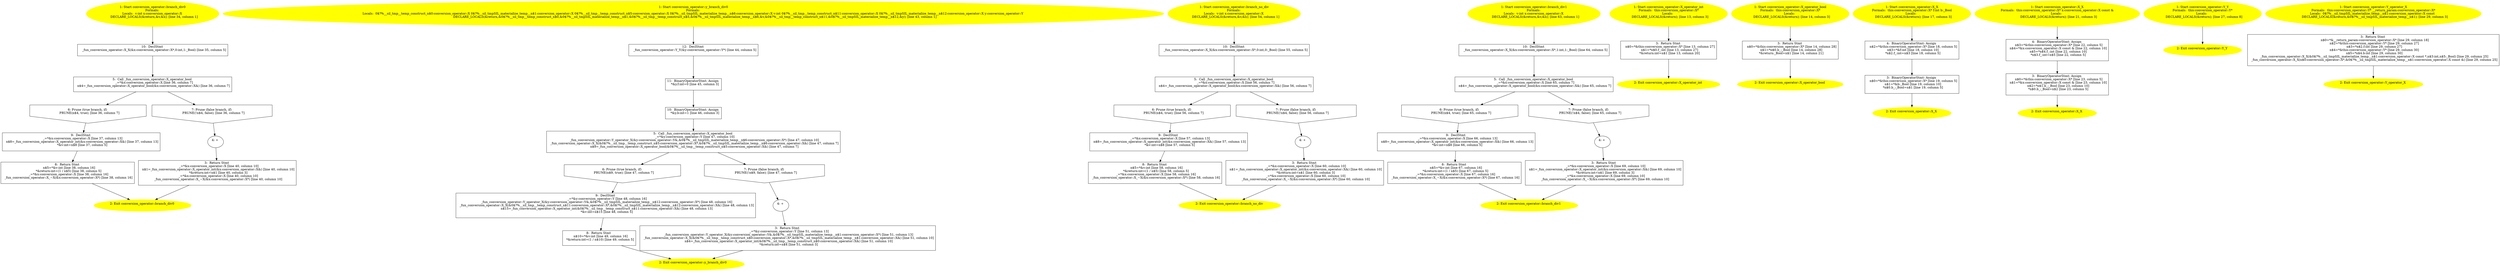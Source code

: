 /* @generated */
digraph cfg {
"branch_div0#conversion_operator#6762751670974669482.0ad6ec49c1dc8988836c6e44e9d2b402_1" [label="1: Start conversion_operator::branch_div0\nFormals: \nLocals:  v:int x:conversion_operator::X \n   DECLARE_LOCALS(&return,&v,&x); [line 34, column 1]\n " color=yellow style=filled]
	

	 "branch_div0#conversion_operator#6762751670974669482.0ad6ec49c1dc8988836c6e44e9d2b402_1" -> "branch_div0#conversion_operator#6762751670974669482.0ad6ec49c1dc8988836c6e44e9d2b402_10" ;
"branch_div0#conversion_operator#6762751670974669482.0ad6ec49c1dc8988836c6e44e9d2b402_2" [label="2: Exit conversion_operator::branch_div0 \n  " color=yellow style=filled]
	

"branch_div0#conversion_operator#6762751670974669482.0ad6ec49c1dc8988836c6e44e9d2b402_3" [label="3:  Return Stmt \n   _=*&x:conversion_operator::X [line 40, column 10]\n  n$1=_fun_conversion_operator::X_operator_int(&x:conversion_operator::X&) [line 40, column 10]\n  *&return:int=n$1 [line 40, column 3]\n  _=*&x:conversion_operator::X [line 40, column 10]\n  _fun_conversion_operator::X_~X(&x:conversion_operator::X*) [line 40, column 10]\n " shape="box"]
	

	 "branch_div0#conversion_operator#6762751670974669482.0ad6ec49c1dc8988836c6e44e9d2b402_3" -> "branch_div0#conversion_operator#6762751670974669482.0ad6ec49c1dc8988836c6e44e9d2b402_2" ;
"branch_div0#conversion_operator#6762751670974669482.0ad6ec49c1dc8988836c6e44e9d2b402_4" [label="4: + \n  " ]
	

	 "branch_div0#conversion_operator#6762751670974669482.0ad6ec49c1dc8988836c6e44e9d2b402_4" -> "branch_div0#conversion_operator#6762751670974669482.0ad6ec49c1dc8988836c6e44e9d2b402_3" ;
"branch_div0#conversion_operator#6762751670974669482.0ad6ec49c1dc8988836c6e44e9d2b402_5" [label="5:  Call _fun_conversion_operator::X_operator_bool \n   _=*&x:conversion_operator::X [line 36, column 7]\n  n$4=_fun_conversion_operator::X_operator_bool(&x:conversion_operator::X&) [line 36, column 7]\n " shape="box"]
	

	 "branch_div0#conversion_operator#6762751670974669482.0ad6ec49c1dc8988836c6e44e9d2b402_5" -> "branch_div0#conversion_operator#6762751670974669482.0ad6ec49c1dc8988836c6e44e9d2b402_6" ;
	 "branch_div0#conversion_operator#6762751670974669482.0ad6ec49c1dc8988836c6e44e9d2b402_5" -> "branch_div0#conversion_operator#6762751670974669482.0ad6ec49c1dc8988836c6e44e9d2b402_7" ;
"branch_div0#conversion_operator#6762751670974669482.0ad6ec49c1dc8988836c6e44e9d2b402_6" [label="6: Prune (true branch, if) \n   PRUNE(n$4, true); [line 36, column 7]\n " shape="invhouse"]
	

	 "branch_div0#conversion_operator#6762751670974669482.0ad6ec49c1dc8988836c6e44e9d2b402_6" -> "branch_div0#conversion_operator#6762751670974669482.0ad6ec49c1dc8988836c6e44e9d2b402_9" ;
"branch_div0#conversion_operator#6762751670974669482.0ad6ec49c1dc8988836c6e44e9d2b402_7" [label="7: Prune (false branch, if) \n   PRUNE(!n$4, false); [line 36, column 7]\n " shape="invhouse"]
	

	 "branch_div0#conversion_operator#6762751670974669482.0ad6ec49c1dc8988836c6e44e9d2b402_7" -> "branch_div0#conversion_operator#6762751670974669482.0ad6ec49c1dc8988836c6e44e9d2b402_4" ;
"branch_div0#conversion_operator#6762751670974669482.0ad6ec49c1dc8988836c6e44e9d2b402_8" [label="8:  Return Stmt \n   n$5=*&v:int [line 38, column 16]\n  *&return:int=(1 / n$5) [line 38, column 5]\n  _=*&x:conversion_operator::X [line 38, column 16]\n  _fun_conversion_operator::X_~X(&x:conversion_operator::X*) [line 38, column 16]\n " shape="box"]
	

	 "branch_div0#conversion_operator#6762751670974669482.0ad6ec49c1dc8988836c6e44e9d2b402_8" -> "branch_div0#conversion_operator#6762751670974669482.0ad6ec49c1dc8988836c6e44e9d2b402_2" ;
"branch_div0#conversion_operator#6762751670974669482.0ad6ec49c1dc8988836c6e44e9d2b402_9" [label="9:  DeclStmt \n   _=*&x:conversion_operator::X [line 37, column 13]\n  n$8=_fun_conversion_operator::X_operator_int(&x:conversion_operator::X&) [line 37, column 13]\n  *&v:int=n$8 [line 37, column 5]\n " shape="box"]
	

	 "branch_div0#conversion_operator#6762751670974669482.0ad6ec49c1dc8988836c6e44e9d2b402_9" -> "branch_div0#conversion_operator#6762751670974669482.0ad6ec49c1dc8988836c6e44e9d2b402_8" ;
"branch_div0#conversion_operator#6762751670974669482.0ad6ec49c1dc8988836c6e44e9d2b402_10" [label="10:  DeclStmt \n   _fun_conversion_operator::X_X(&x:conversion_operator::X*,0:int,1:_Bool) [line 35, column 5]\n " shape="box"]
	

	 "branch_div0#conversion_operator#6762751670974669482.0ad6ec49c1dc8988836c6e44e9d2b402_10" -> "branch_div0#conversion_operator#6762751670974669482.0ad6ec49c1dc8988836c6e44e9d2b402_5" ;
"y_branch_div0#conversion_operator#7606471872775172252.4a93f184f35976e9e7dc6663bc4d47a2_1" [label="1: Start conversion_operator::y_branch_div0\nFormals: \nLocals:  0$?%__sil_tmp__temp_construct_n$0:conversion_operator::X 0$?%__sil_tmpSIL_materialize_temp__n$1:conversion_operator::X 0$?%__sil_tmp__temp_construct_n$5:conversion_operator::X 0$?%__sil_tmpSIL_materialize_temp__n$6:conversion_operator::X v:int 0$?%__sil_tmp__temp_construct_n$11:conversion_operator::X 0$?%__sil_tmpSIL_materialize_temp__n$12:conversion_operator::X y:conversion_operator::Y \n   DECLARE_LOCALS(&return,&0$?%__sil_tmp__temp_construct_n$0,&0$?%__sil_tmpSIL_materialize_temp__n$1,&0$?%__sil_tmp__temp_construct_n$5,&0$?%__sil_tmpSIL_materialize_temp__n$6,&v,&0$?%__sil_tmp__temp_construct_n$11,&0$?%__sil_tmpSIL_materialize_temp__n$12,&y); [line 43, column 1]\n " color=yellow style=filled]
	

	 "y_branch_div0#conversion_operator#7606471872775172252.4a93f184f35976e9e7dc6663bc4d47a2_1" -> "y_branch_div0#conversion_operator#7606471872775172252.4a93f184f35976e9e7dc6663bc4d47a2_12" ;
"y_branch_div0#conversion_operator#7606471872775172252.4a93f184f35976e9e7dc6663bc4d47a2_2" [label="2: Exit conversion_operator::y_branch_div0 \n  " color=yellow style=filled]
	

"y_branch_div0#conversion_operator#7606471872775172252.4a93f184f35976e9e7dc6663bc4d47a2_3" [label="3:  Return Stmt \n   _=*&y:conversion_operator::Y [line 51, column 13]\n  _fun_conversion_operator::Y_operator_X(&y:conversion_operator::Y&,&0$?%__sil_tmpSIL_materialize_temp__n$1:conversion_operator::X*) [line 51, column 13]\n  _fun_conversion_operator::X_X(&0$?%__sil_tmp__temp_construct_n$0:conversion_operator::X*,&0$?%__sil_tmpSIL_materialize_temp__n$1:conversion_operator::X&) [line 51, column 10]\n  n$4=_fun_conversion_operator::X_operator_int(&0$?%__sil_tmp__temp_construct_n$0:conversion_operator::X&) [line 51, column 10]\n  *&return:int=n$4 [line 51, column 3]\n " shape="box"]
	

	 "y_branch_div0#conversion_operator#7606471872775172252.4a93f184f35976e9e7dc6663bc4d47a2_3" -> "y_branch_div0#conversion_operator#7606471872775172252.4a93f184f35976e9e7dc6663bc4d47a2_2" ;
"y_branch_div0#conversion_operator#7606471872775172252.4a93f184f35976e9e7dc6663bc4d47a2_4" [label="4: + \n  " ]
	

	 "y_branch_div0#conversion_operator#7606471872775172252.4a93f184f35976e9e7dc6663bc4d47a2_4" -> "y_branch_div0#conversion_operator#7606471872775172252.4a93f184f35976e9e7dc6663bc4d47a2_3" ;
"y_branch_div0#conversion_operator#7606471872775172252.4a93f184f35976e9e7dc6663bc4d47a2_5" [label="5:  Call _fun_conversion_operator::X_operator_bool \n   _=*&y:conversion_operator::Y [line 47, column 10]\n  _fun_conversion_operator::Y_operator_X(&y:conversion_operator::Y&,&0$?%__sil_tmpSIL_materialize_temp__n$6:conversion_operator::X*) [line 47, column 10]\n  _fun_conversion_operator::X_X(&0$?%__sil_tmp__temp_construct_n$5:conversion_operator::X*,&0$?%__sil_tmpSIL_materialize_temp__n$6:conversion_operator::X&) [line 47, column 7]\n  n$9=_fun_conversion_operator::X_operator_bool(&0$?%__sil_tmp__temp_construct_n$5:conversion_operator::X&) [line 47, column 7]\n " shape="box"]
	

	 "y_branch_div0#conversion_operator#7606471872775172252.4a93f184f35976e9e7dc6663bc4d47a2_5" -> "y_branch_div0#conversion_operator#7606471872775172252.4a93f184f35976e9e7dc6663bc4d47a2_6" ;
	 "y_branch_div0#conversion_operator#7606471872775172252.4a93f184f35976e9e7dc6663bc4d47a2_5" -> "y_branch_div0#conversion_operator#7606471872775172252.4a93f184f35976e9e7dc6663bc4d47a2_7" ;
"y_branch_div0#conversion_operator#7606471872775172252.4a93f184f35976e9e7dc6663bc4d47a2_6" [label="6: Prune (true branch, if) \n   PRUNE(n$9, true); [line 47, column 7]\n " shape="invhouse"]
	

	 "y_branch_div0#conversion_operator#7606471872775172252.4a93f184f35976e9e7dc6663bc4d47a2_6" -> "y_branch_div0#conversion_operator#7606471872775172252.4a93f184f35976e9e7dc6663bc4d47a2_9" ;
"y_branch_div0#conversion_operator#7606471872775172252.4a93f184f35976e9e7dc6663bc4d47a2_7" [label="7: Prune (false branch, if) \n   PRUNE(!n$9, false); [line 47, column 7]\n " shape="invhouse"]
	

	 "y_branch_div0#conversion_operator#7606471872775172252.4a93f184f35976e9e7dc6663bc4d47a2_7" -> "y_branch_div0#conversion_operator#7606471872775172252.4a93f184f35976e9e7dc6663bc4d47a2_4" ;
"y_branch_div0#conversion_operator#7606471872775172252.4a93f184f35976e9e7dc6663bc4d47a2_8" [label="8:  Return Stmt \n   n$10=*&v:int [line 49, column 16]\n  *&return:int=(1 / n$10) [line 49, column 5]\n " shape="box"]
	

	 "y_branch_div0#conversion_operator#7606471872775172252.4a93f184f35976e9e7dc6663bc4d47a2_8" -> "y_branch_div0#conversion_operator#7606471872775172252.4a93f184f35976e9e7dc6663bc4d47a2_2" ;
"y_branch_div0#conversion_operator#7606471872775172252.4a93f184f35976e9e7dc6663bc4d47a2_9" [label="9:  DeclStmt \n   _=*&y:conversion_operator::Y [line 48, column 16]\n  _fun_conversion_operator::Y_operator_X(&y:conversion_operator::Y&,&0$?%__sil_tmpSIL_materialize_temp__n$12:conversion_operator::X*) [line 48, column 16]\n  _fun_conversion_operator::X_X(&0$?%__sil_tmp__temp_construct_n$11:conversion_operator::X*,&0$?%__sil_tmpSIL_materialize_temp__n$12:conversion_operator::X&) [line 48, column 13]\n  n$15=_fun_conversion_operator::X_operator_int(&0$?%__sil_tmp__temp_construct_n$11:conversion_operator::X&) [line 48, column 13]\n  *&v:int=n$15 [line 48, column 5]\n " shape="box"]
	

	 "y_branch_div0#conversion_operator#7606471872775172252.4a93f184f35976e9e7dc6663bc4d47a2_9" -> "y_branch_div0#conversion_operator#7606471872775172252.4a93f184f35976e9e7dc6663bc4d47a2_8" ;
"y_branch_div0#conversion_operator#7606471872775172252.4a93f184f35976e9e7dc6663bc4d47a2_10" [label="10:  BinaryOperatorStmt: Assign \n   *&y.b:int=1 [line 46, column 3]\n " shape="box"]
	

	 "y_branch_div0#conversion_operator#7606471872775172252.4a93f184f35976e9e7dc6663bc4d47a2_10" -> "y_branch_div0#conversion_operator#7606471872775172252.4a93f184f35976e9e7dc6663bc4d47a2_5" ;
"y_branch_div0#conversion_operator#7606471872775172252.4a93f184f35976e9e7dc6663bc4d47a2_11" [label="11:  BinaryOperatorStmt: Assign \n   *&y.f:int=0 [line 45, column 3]\n " shape="box"]
	

	 "y_branch_div0#conversion_operator#7606471872775172252.4a93f184f35976e9e7dc6663bc4d47a2_11" -> "y_branch_div0#conversion_operator#7606471872775172252.4a93f184f35976e9e7dc6663bc4d47a2_10" ;
"y_branch_div0#conversion_operator#7606471872775172252.4a93f184f35976e9e7dc6663bc4d47a2_12" [label="12:  DeclStmt \n   _fun_conversion_operator::Y_Y(&y:conversion_operator::Y*) [line 44, column 5]\n " shape="box"]
	

	 "y_branch_div0#conversion_operator#7606471872775172252.4a93f184f35976e9e7dc6663bc4d47a2_12" -> "y_branch_div0#conversion_operator#7606471872775172252.4a93f184f35976e9e7dc6663bc4d47a2_11" ;
"branch_no_div#conversion_operator#18429458682592639842.4c7cf0cc20989fd2ea431840e11b2521_1" [label="1: Start conversion_operator::branch_no_div\nFormals: \nLocals:  v:int x:conversion_operator::X \n   DECLARE_LOCALS(&return,&v,&x); [line 54, column 1]\n " color=yellow style=filled]
	

	 "branch_no_div#conversion_operator#18429458682592639842.4c7cf0cc20989fd2ea431840e11b2521_1" -> "branch_no_div#conversion_operator#18429458682592639842.4c7cf0cc20989fd2ea431840e11b2521_10" ;
"branch_no_div#conversion_operator#18429458682592639842.4c7cf0cc20989fd2ea431840e11b2521_2" [label="2: Exit conversion_operator::branch_no_div \n  " color=yellow style=filled]
	

"branch_no_div#conversion_operator#18429458682592639842.4c7cf0cc20989fd2ea431840e11b2521_3" [label="3:  Return Stmt \n   _=*&x:conversion_operator::X [line 60, column 10]\n  n$1=_fun_conversion_operator::X_operator_int(&x:conversion_operator::X&) [line 60, column 10]\n  *&return:int=n$1 [line 60, column 3]\n  _=*&x:conversion_operator::X [line 60, column 10]\n  _fun_conversion_operator::X_~X(&x:conversion_operator::X*) [line 60, column 10]\n " shape="box"]
	

	 "branch_no_div#conversion_operator#18429458682592639842.4c7cf0cc20989fd2ea431840e11b2521_3" -> "branch_no_div#conversion_operator#18429458682592639842.4c7cf0cc20989fd2ea431840e11b2521_2" ;
"branch_no_div#conversion_operator#18429458682592639842.4c7cf0cc20989fd2ea431840e11b2521_4" [label="4: + \n  " ]
	

	 "branch_no_div#conversion_operator#18429458682592639842.4c7cf0cc20989fd2ea431840e11b2521_4" -> "branch_no_div#conversion_operator#18429458682592639842.4c7cf0cc20989fd2ea431840e11b2521_3" ;
"branch_no_div#conversion_operator#18429458682592639842.4c7cf0cc20989fd2ea431840e11b2521_5" [label="5:  Call _fun_conversion_operator::X_operator_bool \n   _=*&x:conversion_operator::X [line 56, column 7]\n  n$4=_fun_conversion_operator::X_operator_bool(&x:conversion_operator::X&) [line 56, column 7]\n " shape="box"]
	

	 "branch_no_div#conversion_operator#18429458682592639842.4c7cf0cc20989fd2ea431840e11b2521_5" -> "branch_no_div#conversion_operator#18429458682592639842.4c7cf0cc20989fd2ea431840e11b2521_6" ;
	 "branch_no_div#conversion_operator#18429458682592639842.4c7cf0cc20989fd2ea431840e11b2521_5" -> "branch_no_div#conversion_operator#18429458682592639842.4c7cf0cc20989fd2ea431840e11b2521_7" ;
"branch_no_div#conversion_operator#18429458682592639842.4c7cf0cc20989fd2ea431840e11b2521_6" [label="6: Prune (true branch, if) \n   PRUNE(n$4, true); [line 56, column 7]\n " shape="invhouse"]
	

	 "branch_no_div#conversion_operator#18429458682592639842.4c7cf0cc20989fd2ea431840e11b2521_6" -> "branch_no_div#conversion_operator#18429458682592639842.4c7cf0cc20989fd2ea431840e11b2521_9" ;
"branch_no_div#conversion_operator#18429458682592639842.4c7cf0cc20989fd2ea431840e11b2521_7" [label="7: Prune (false branch, if) \n   PRUNE(!n$4, false); [line 56, column 7]\n " shape="invhouse"]
	

	 "branch_no_div#conversion_operator#18429458682592639842.4c7cf0cc20989fd2ea431840e11b2521_7" -> "branch_no_div#conversion_operator#18429458682592639842.4c7cf0cc20989fd2ea431840e11b2521_4" ;
"branch_no_div#conversion_operator#18429458682592639842.4c7cf0cc20989fd2ea431840e11b2521_8" [label="8:  Return Stmt \n   n$5=*&v:int [line 58, column 16]\n  *&return:int=(1 / n$5) [line 58, column 5]\n  _=*&x:conversion_operator::X [line 58, column 16]\n  _fun_conversion_operator::X_~X(&x:conversion_operator::X*) [line 58, column 16]\n " shape="box"]
	

	 "branch_no_div#conversion_operator#18429458682592639842.4c7cf0cc20989fd2ea431840e11b2521_8" -> "branch_no_div#conversion_operator#18429458682592639842.4c7cf0cc20989fd2ea431840e11b2521_2" ;
"branch_no_div#conversion_operator#18429458682592639842.4c7cf0cc20989fd2ea431840e11b2521_9" [label="9:  DeclStmt \n   _=*&x:conversion_operator::X [line 57, column 13]\n  n$8=_fun_conversion_operator::X_operator_int(&x:conversion_operator::X&) [line 57, column 13]\n  *&v:int=n$8 [line 57, column 5]\n " shape="box"]
	

	 "branch_no_div#conversion_operator#18429458682592639842.4c7cf0cc20989fd2ea431840e11b2521_9" -> "branch_no_div#conversion_operator#18429458682592639842.4c7cf0cc20989fd2ea431840e11b2521_8" ;
"branch_no_div#conversion_operator#18429458682592639842.4c7cf0cc20989fd2ea431840e11b2521_10" [label="10:  DeclStmt \n   _fun_conversion_operator::X_X(&x:conversion_operator::X*,0:int,0:_Bool) [line 55, column 5]\n " shape="box"]
	

	 "branch_no_div#conversion_operator#18429458682592639842.4c7cf0cc20989fd2ea431840e11b2521_10" -> "branch_no_div#conversion_operator#18429458682592639842.4c7cf0cc20989fd2ea431840e11b2521_5" ;
"branch_div1#conversion_operator#6025807300888085665.f3ee34cea9ff5d10407119d4b377adc2_1" [label="1: Start conversion_operator::branch_div1\nFormals: \nLocals:  v:int x:conversion_operator::X \n   DECLARE_LOCALS(&return,&v,&x); [line 63, column 1]\n " color=yellow style=filled]
	

	 "branch_div1#conversion_operator#6025807300888085665.f3ee34cea9ff5d10407119d4b377adc2_1" -> "branch_div1#conversion_operator#6025807300888085665.f3ee34cea9ff5d10407119d4b377adc2_10" ;
"branch_div1#conversion_operator#6025807300888085665.f3ee34cea9ff5d10407119d4b377adc2_2" [label="2: Exit conversion_operator::branch_div1 \n  " color=yellow style=filled]
	

"branch_div1#conversion_operator#6025807300888085665.f3ee34cea9ff5d10407119d4b377adc2_3" [label="3:  Return Stmt \n   _=*&x:conversion_operator::X [line 69, column 10]\n  n$1=_fun_conversion_operator::X_operator_int(&x:conversion_operator::X&) [line 69, column 10]\n  *&return:int=n$1 [line 69, column 3]\n  _=*&x:conversion_operator::X [line 69, column 10]\n  _fun_conversion_operator::X_~X(&x:conversion_operator::X*) [line 69, column 10]\n " shape="box"]
	

	 "branch_div1#conversion_operator#6025807300888085665.f3ee34cea9ff5d10407119d4b377adc2_3" -> "branch_div1#conversion_operator#6025807300888085665.f3ee34cea9ff5d10407119d4b377adc2_2" ;
"branch_div1#conversion_operator#6025807300888085665.f3ee34cea9ff5d10407119d4b377adc2_4" [label="4: + \n  " ]
	

	 "branch_div1#conversion_operator#6025807300888085665.f3ee34cea9ff5d10407119d4b377adc2_4" -> "branch_div1#conversion_operator#6025807300888085665.f3ee34cea9ff5d10407119d4b377adc2_3" ;
"branch_div1#conversion_operator#6025807300888085665.f3ee34cea9ff5d10407119d4b377adc2_5" [label="5:  Call _fun_conversion_operator::X_operator_bool \n   _=*&x:conversion_operator::X [line 65, column 7]\n  n$4=_fun_conversion_operator::X_operator_bool(&x:conversion_operator::X&) [line 65, column 7]\n " shape="box"]
	

	 "branch_div1#conversion_operator#6025807300888085665.f3ee34cea9ff5d10407119d4b377adc2_5" -> "branch_div1#conversion_operator#6025807300888085665.f3ee34cea9ff5d10407119d4b377adc2_6" ;
	 "branch_div1#conversion_operator#6025807300888085665.f3ee34cea9ff5d10407119d4b377adc2_5" -> "branch_div1#conversion_operator#6025807300888085665.f3ee34cea9ff5d10407119d4b377adc2_7" ;
"branch_div1#conversion_operator#6025807300888085665.f3ee34cea9ff5d10407119d4b377adc2_6" [label="6: Prune (true branch, if) \n   PRUNE(n$4, true); [line 65, column 7]\n " shape="invhouse"]
	

	 "branch_div1#conversion_operator#6025807300888085665.f3ee34cea9ff5d10407119d4b377adc2_6" -> "branch_div1#conversion_operator#6025807300888085665.f3ee34cea9ff5d10407119d4b377adc2_9" ;
"branch_div1#conversion_operator#6025807300888085665.f3ee34cea9ff5d10407119d4b377adc2_7" [label="7: Prune (false branch, if) \n   PRUNE(!n$4, false); [line 65, column 7]\n " shape="invhouse"]
	

	 "branch_div1#conversion_operator#6025807300888085665.f3ee34cea9ff5d10407119d4b377adc2_7" -> "branch_div1#conversion_operator#6025807300888085665.f3ee34cea9ff5d10407119d4b377adc2_4" ;
"branch_div1#conversion_operator#6025807300888085665.f3ee34cea9ff5d10407119d4b377adc2_8" [label="8:  Return Stmt \n   n$5=*&v:int [line 67, column 16]\n  *&return:int=(1 / n$5) [line 67, column 5]\n  _=*&x:conversion_operator::X [line 67, column 16]\n  _fun_conversion_operator::X_~X(&x:conversion_operator::X*) [line 67, column 16]\n " shape="box"]
	

	 "branch_div1#conversion_operator#6025807300888085665.f3ee34cea9ff5d10407119d4b377adc2_8" -> "branch_div1#conversion_operator#6025807300888085665.f3ee34cea9ff5d10407119d4b377adc2_2" ;
"branch_div1#conversion_operator#6025807300888085665.f3ee34cea9ff5d10407119d4b377adc2_9" [label="9:  DeclStmt \n   _=*&x:conversion_operator::X [line 66, column 13]\n  n$8=_fun_conversion_operator::X_operator_int(&x:conversion_operator::X&) [line 66, column 13]\n  *&v:int=n$8 [line 66, column 5]\n " shape="box"]
	

	 "branch_div1#conversion_operator#6025807300888085665.f3ee34cea9ff5d10407119d4b377adc2_9" -> "branch_div1#conversion_operator#6025807300888085665.f3ee34cea9ff5d10407119d4b377adc2_8" ;
"branch_div1#conversion_operator#6025807300888085665.f3ee34cea9ff5d10407119d4b377adc2_10" [label="10:  DeclStmt \n   _fun_conversion_operator::X_X(&x:conversion_operator::X*,1:int,1:_Bool) [line 64, column 5]\n " shape="box"]
	

	 "branch_div1#conversion_operator#6025807300888085665.f3ee34cea9ff5d10407119d4b377adc2_10" -> "branch_div1#conversion_operator#6025807300888085665.f3ee34cea9ff5d10407119d4b377adc2_5" ;
"operator_int#X#conversion_operator#(11584960464019118495).bbe1ab264905e56e75a1b45ae475ffe0_1" [label="1: Start conversion_operator::X_operator_int\nFormals:  this:conversion_operator::X*\nLocals:  \n   DECLARE_LOCALS(&return); [line 13, column 3]\n " color=yellow style=filled]
	

	 "operator_int#X#conversion_operator#(11584960464019118495).bbe1ab264905e56e75a1b45ae475ffe0_1" -> "operator_int#X#conversion_operator#(11584960464019118495).bbe1ab264905e56e75a1b45ae475ffe0_3" ;
"operator_int#X#conversion_operator#(11584960464019118495).bbe1ab264905e56e75a1b45ae475ffe0_2" [label="2: Exit conversion_operator::X_operator_int \n  " color=yellow style=filled]
	

"operator_int#X#conversion_operator#(11584960464019118495).bbe1ab264905e56e75a1b45ae475ffe0_3" [label="3:  Return Stmt \n   n$0=*&this:conversion_operator::X* [line 13, column 27]\n  n$1=*n$0.f_:int [line 13, column 27]\n  *&return:int=n$1 [line 13, column 20]\n " shape="box"]
	

	 "operator_int#X#conversion_operator#(11584960464019118495).bbe1ab264905e56e75a1b45ae475ffe0_3" -> "operator_int#X#conversion_operator#(11584960464019118495).bbe1ab264905e56e75a1b45ae475ffe0_2" ;
"operator_bool#X#conversion_operator#(8462049473072140514).68eca81e12b5c1864b348d6f60158ae6_1" [label="1: Start conversion_operator::X_operator_bool\nFormals:  this:conversion_operator::X*\nLocals:  \n   DECLARE_LOCALS(&return); [line 14, column 3]\n " color=yellow style=filled]
	

	 "operator_bool#X#conversion_operator#(8462049473072140514).68eca81e12b5c1864b348d6f60158ae6_1" -> "operator_bool#X#conversion_operator#(8462049473072140514).68eca81e12b5c1864b348d6f60158ae6_3" ;
"operator_bool#X#conversion_operator#(8462049473072140514).68eca81e12b5c1864b348d6f60158ae6_2" [label="2: Exit conversion_operator::X_operator_bool \n  " color=yellow style=filled]
	

"operator_bool#X#conversion_operator#(8462049473072140514).68eca81e12b5c1864b348d6f60158ae6_3" [label="3:  Return Stmt \n   n$0=*&this:conversion_operator::X* [line 14, column 28]\n  n$1=*n$0.b_:_Bool [line 14, column 28]\n  *&return:_Bool=n$1 [line 14, column 21]\n " shape="box"]
	

	 "operator_bool#X#conversion_operator#(8462049473072140514).68eca81e12b5c1864b348d6f60158ae6_3" -> "operator_bool#X#conversion_operator#(8462049473072140514).68eca81e12b5c1864b348d6f60158ae6_2" ;
"X#X#conversion_operator#{3369558305026158368}.bef059c92c6377f62516e101c1177cad_1" [label="1: Start conversion_operator::X_X\nFormals:  this:conversion_operator::X* f:int b:_Bool\nLocals:  \n   DECLARE_LOCALS(&return); [line 17, column 3]\n " color=yellow style=filled]
	

	 "X#X#conversion_operator#{3369558305026158368}.bef059c92c6377f62516e101c1177cad_1" -> "X#X#conversion_operator#{3369558305026158368}.bef059c92c6377f62516e101c1177cad_4" ;
"X#X#conversion_operator#{3369558305026158368}.bef059c92c6377f62516e101c1177cad_2" [label="2: Exit conversion_operator::X_X \n  " color=yellow style=filled]
	

"X#X#conversion_operator#{3369558305026158368}.bef059c92c6377f62516e101c1177cad_3" [label="3:  BinaryOperatorStmt: Assign \n   n$0=*&this:conversion_operator::X* [line 19, column 5]\n  n$1=*&b:_Bool [line 19, column 10]\n  *n$0.b_:_Bool=n$1 [line 19, column 5]\n " shape="box"]
	

	 "X#X#conversion_operator#{3369558305026158368}.bef059c92c6377f62516e101c1177cad_3" -> "X#X#conversion_operator#{3369558305026158368}.bef059c92c6377f62516e101c1177cad_2" ;
"X#X#conversion_operator#{3369558305026158368}.bef059c92c6377f62516e101c1177cad_4" [label="4:  BinaryOperatorStmt: Assign \n   n$2=*&this:conversion_operator::X* [line 18, column 5]\n  n$3=*&f:int [line 18, column 10]\n  *n$2.f_:int=n$3 [line 18, column 5]\n " shape="box"]
	

	 "X#X#conversion_operator#{3369558305026158368}.bef059c92c6377f62516e101c1177cad_4" -> "X#X#conversion_operator#{3369558305026158368}.bef059c92c6377f62516e101c1177cad_3" ;
"X#X#conversion_operator#{10042806963993343440}.3443e3517905e53c0b3c27c57963d3c9_1" [label="1: Start conversion_operator::X_X\nFormals:  this:conversion_operator::X* x:conversion_operator::X const &\nLocals:  \n   DECLARE_LOCALS(&return); [line 21, column 3]\n " color=yellow style=filled]
	

	 "X#X#conversion_operator#{10042806963993343440}.3443e3517905e53c0b3c27c57963d3c9_1" -> "X#X#conversion_operator#{10042806963993343440}.3443e3517905e53c0b3c27c57963d3c9_4" ;
"X#X#conversion_operator#{10042806963993343440}.3443e3517905e53c0b3c27c57963d3c9_2" [label="2: Exit conversion_operator::X_X \n  " color=yellow style=filled]
	

"X#X#conversion_operator#{10042806963993343440}.3443e3517905e53c0b3c27c57963d3c9_3" [label="3:  BinaryOperatorStmt: Assign \n   n$0=*&this:conversion_operator::X* [line 23, column 5]\n  n$1=*&x:conversion_operator::X const & [line 23, column 10]\n  n$2=*n$1.b_:_Bool [line 23, column 10]\n  *n$0.b_:_Bool=n$2 [line 23, column 5]\n " shape="box"]
	

	 "X#X#conversion_operator#{10042806963993343440}.3443e3517905e53c0b3c27c57963d3c9_3" -> "X#X#conversion_operator#{10042806963993343440}.3443e3517905e53c0b3c27c57963d3c9_2" ;
"X#X#conversion_operator#{10042806963993343440}.3443e3517905e53c0b3c27c57963d3c9_4" [label="4:  BinaryOperatorStmt: Assign \n   n$3=*&this:conversion_operator::X* [line 22, column 5]\n  n$4=*&x:conversion_operator::X const & [line 22, column 10]\n  n$5=*n$4.f_:int [line 22, column 10]\n  *n$3.f_:int=n$5 [line 22, column 5]\n " shape="box"]
	

	 "X#X#conversion_operator#{10042806963993343440}.3443e3517905e53c0b3c27c57963d3c9_4" -> "X#X#conversion_operator#{10042806963993343440}.3443e3517905e53c0b3c27c57963d3c9_3" ;
"Y#Y#conversion_operator#{2209317117193064868}.b5b04122b8822499b024fd96b2c79e26_1" [label="1: Start conversion_operator::Y_Y\nFormals:  this:conversion_operator::Y*\nLocals:  \n   DECLARE_LOCALS(&return); [line 27, column 8]\n " color=yellow style=filled]
	

	 "Y#Y#conversion_operator#{2209317117193064868}.b5b04122b8822499b024fd96b2c79e26_1" -> "Y#Y#conversion_operator#{2209317117193064868}.b5b04122b8822499b024fd96b2c79e26_2" ;
"Y#Y#conversion_operator#{2209317117193064868}.b5b04122b8822499b024fd96b2c79e26_2" [label="2: Exit conversion_operator::Y_Y \n  " color=yellow style=filled]
	

"operator_X#Y#conversion_operator#(9875474444891926125).7f70b2cd003a12c6c9b239bf43d976ea_1" [label="1: Start conversion_operator::Y_operator_X\nFormals:  this:conversion_operator::Y* __return_param:conversion_operator::X*\nLocals:  0$?%__sil_tmpSIL_materialize_temp__n$1:conversion_operator::X const  \n   DECLARE_LOCALS(&return,&0$?%__sil_tmpSIL_materialize_temp__n$1); [line 29, column 3]\n " color=yellow style=filled]
	

	 "operator_X#Y#conversion_operator#(9875474444891926125).7f70b2cd003a12c6c9b239bf43d976ea_1" -> "operator_X#Y#conversion_operator#(9875474444891926125).7f70b2cd003a12c6c9b239bf43d976ea_3" ;
"operator_X#Y#conversion_operator#(9875474444891926125).7f70b2cd003a12c6c9b239bf43d976ea_2" [label="2: Exit conversion_operator::Y_operator_X \n  " color=yellow style=filled]
	

"operator_X#Y#conversion_operator#(9875474444891926125).7f70b2cd003a12c6c9b239bf43d976ea_3" [label="3:  Return Stmt \n   n$0=*&__return_param:conversion_operator::X* [line 29, column 18]\n  n$2=*&this:conversion_operator::Y* [line 29, column 27]\n  n$3=*n$2.f:int [line 29, column 27]\n  n$4=*&this:conversion_operator::Y* [line 29, column 30]\n  n$5=*n$4.b:int [line 29, column 30]\n  _fun_conversion_operator::X_X(&0$?%__sil_tmpSIL_materialize_temp__n$1:conversion_operator::X const *,n$3:int,n$5:_Bool) [line 29, column 25]\n  _fun_conversion_operator::X_X(n$0:conversion_operator::X*,&0$?%__sil_tmpSIL_materialize_temp__n$1:conversion_operator::X const &) [line 29, column 25]\n " shape="box"]
	

	 "operator_X#Y#conversion_operator#(9875474444891926125).7f70b2cd003a12c6c9b239bf43d976ea_3" -> "operator_X#Y#conversion_operator#(9875474444891926125).7f70b2cd003a12c6c9b239bf43d976ea_2" ;
}
